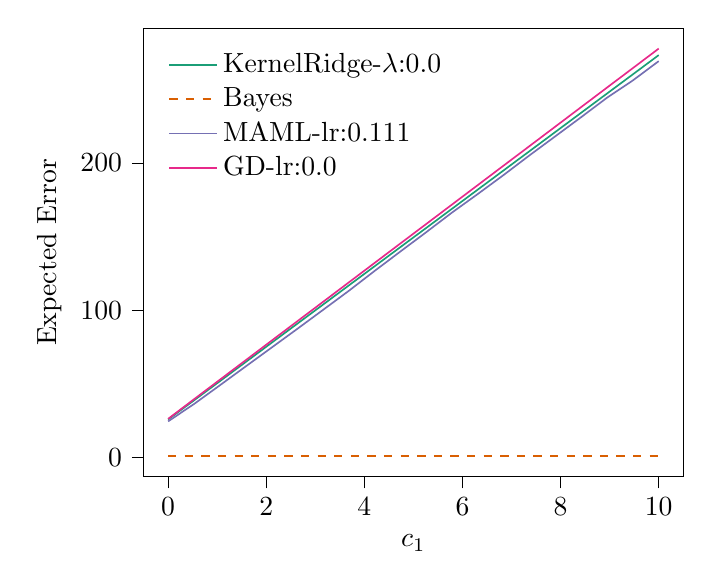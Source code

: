 % This file was created with tikzplotlib v0.10.1.
\begin{tikzpicture}

\definecolor{chocolate217952}{RGB}{217,95,2}
\definecolor{darkcyan27158119}{RGB}{27,158,119}
\definecolor{darkgray176}{RGB}{176,176,176}
\definecolor{deeppink23141138}{RGB}{231,41,138}
\definecolor{lightslategray117112179}{RGB}{117,112,179}

\begin{axis}[
legend cell align={left},
legend style={
  fill opacity=0.8,
  draw opacity=1,
  text opacity=1,
  at={(0.03,0.97)},
  anchor=north west,
  draw=none
},
tick align=outside,
tick pos=left,
x grid style={darkgray176},
xlabel={\(\displaystyle c_{1}\)},
xmin=-0.499, xmax=10.5,
xtick style={color=black},
y grid style={darkgray176},
ylabel={Expected Error},
ymin=-12.826, ymax=291.329,
ytick style={color=black}
]
\addplot [semithick, darkcyan27158119]
table {%
0.001 25.898
0.527 38.827
1.054 51.817
1.58 64.816
2.106 77.821
2.632 90.83
3.159 103.841
3.685 116.854
4.211 129.869
4.737 142.885
5.264 155.902
5.79 168.919
6.316 181.938
6.842 194.957
7.369 207.977
7.895 220.997
8.421 234.018
8.947 247.039
9.474 260.06
10 273.082
};
\addlegendentry{KernelRidge-$\lambda$:0.0}
\addplot [semithick, chocolate217952, dashed]
table {%
0.001 0.999
0.527 0.999
1.054 0.999
1.58 0.999
2.106 0.999
2.632 0.999
3.159 0.999
3.685 0.999
4.211 0.999
4.737 0.999
5.264 0.999
5.79 0.999
6.316 0.999
6.842 0.999
7.369 0.999
7.895 0.999
8.421 0.999
8.947 0.999
9.474 0.999
10 0.999
};
\addlegendentry{Bayes}
\addplot [semithick, lightslategray117112179]
table {%
0.001 24.61
0.527 36.332
1.054 49.049
1.58 61.823
2.106 74.562
2.632 87.321
3.159 100.25
3.685 113.204
4.211 126.708
4.737 139.889
5.264 153.014
5.79 166.341
6.316 178.948
6.842 191.826
7.369 205.145
7.895 218.07
8.421 231.032
8.947 244.207
9.474 255.935
10 269.0
};
\addlegendentry{MAML-lr:0.111}
\addplot [semithick, deeppink23141138]
table {%
0.001 26.323
0.527 39.583
1.054 52.814
1.58 66.04
2.106 79.262
2.632 92.482
3.159 105.7
3.685 118.919
4.211 132.136
4.737 145.354
5.264 158.57
5.79 171.786
6.316 185.001
6.842 198.216
7.369 211.432
7.895 224.646
8.421 237.861
8.947 251.075
9.474 264.289
10 277.503
};
\addlegendentry{GD-lr:0.0}
\end{axis}

\end{tikzpicture}
